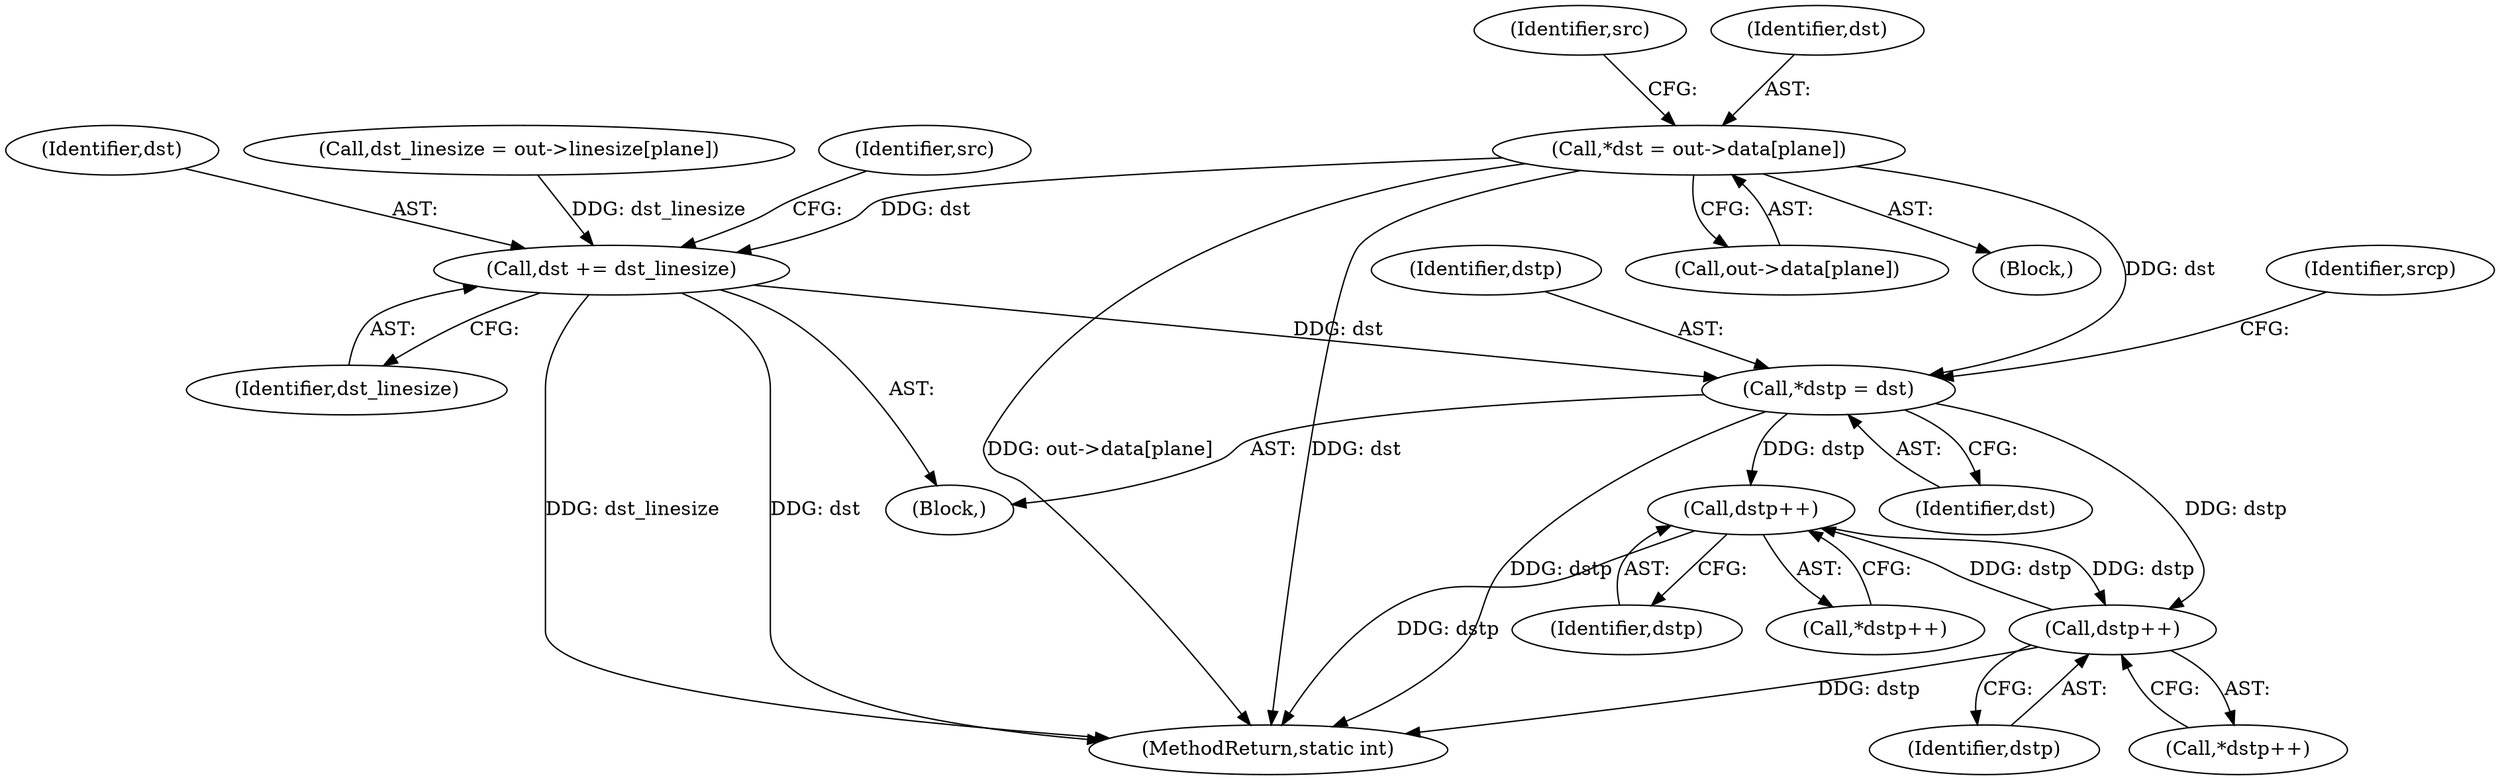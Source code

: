 digraph "0_FFmpeg_e43a0a232dbf6d3c161823c2e07c52e76227a1bc_10@array" {
"1000335" [label="(Call,*dst = out->data[plane])"];
"1000437" [label="(Call,*dstp = dst)"];
"1000463" [label="(Call,dstp++)"];
"1000484" [label="(Call,dstp++)"];
"1000496" [label="(Call,dst += dst_linesize)"];
"1000483" [label="(Call,*dstp++)"];
"1000463" [label="(Call,dstp++)"];
"1000344" [label="(Identifier,src)"];
"1000484" [label="(Call,dstp++)"];
"1000496" [label="(Call,dst += dst_linesize)"];
"1000439" [label="(Identifier,dst)"];
"1000435" [label="(Block,)"];
"1000442" [label="(Identifier,srcp)"];
"1000437" [label="(Call,*dstp = dst)"];
"1000485" [label="(Identifier,dstp)"];
"1000462" [label="(Call,*dstp++)"];
"1000511" [label="(MethodReturn,static int)"];
"1000357" [label="(Call,dst_linesize = out->linesize[plane])"];
"1000335" [label="(Call,*dst = out->data[plane])"];
"1000500" [label="(Identifier,src)"];
"1000336" [label="(Identifier,dst)"];
"1000438" [label="(Identifier,dstp)"];
"1000497" [label="(Identifier,dst)"];
"1000337" [label="(Call,out->data[plane])"];
"1000333" [label="(Block,)"];
"1000498" [label="(Identifier,dst_linesize)"];
"1000464" [label="(Identifier,dstp)"];
"1000335" -> "1000333"  [label="AST: "];
"1000335" -> "1000337"  [label="CFG: "];
"1000336" -> "1000335"  [label="AST: "];
"1000337" -> "1000335"  [label="AST: "];
"1000344" -> "1000335"  [label="CFG: "];
"1000335" -> "1000511"  [label="DDG: dst"];
"1000335" -> "1000511"  [label="DDG: out->data[plane]"];
"1000335" -> "1000437"  [label="DDG: dst"];
"1000335" -> "1000496"  [label="DDG: dst"];
"1000437" -> "1000435"  [label="AST: "];
"1000437" -> "1000439"  [label="CFG: "];
"1000438" -> "1000437"  [label="AST: "];
"1000439" -> "1000437"  [label="AST: "];
"1000442" -> "1000437"  [label="CFG: "];
"1000437" -> "1000511"  [label="DDG: dstp"];
"1000496" -> "1000437"  [label="DDG: dst"];
"1000437" -> "1000463"  [label="DDG: dstp"];
"1000437" -> "1000484"  [label="DDG: dstp"];
"1000463" -> "1000462"  [label="AST: "];
"1000463" -> "1000464"  [label="CFG: "];
"1000464" -> "1000463"  [label="AST: "];
"1000462" -> "1000463"  [label="CFG: "];
"1000463" -> "1000511"  [label="DDG: dstp"];
"1000484" -> "1000463"  [label="DDG: dstp"];
"1000463" -> "1000484"  [label="DDG: dstp"];
"1000484" -> "1000483"  [label="AST: "];
"1000484" -> "1000485"  [label="CFG: "];
"1000485" -> "1000484"  [label="AST: "];
"1000483" -> "1000484"  [label="CFG: "];
"1000484" -> "1000511"  [label="DDG: dstp"];
"1000496" -> "1000435"  [label="AST: "];
"1000496" -> "1000498"  [label="CFG: "];
"1000497" -> "1000496"  [label="AST: "];
"1000498" -> "1000496"  [label="AST: "];
"1000500" -> "1000496"  [label="CFG: "];
"1000496" -> "1000511"  [label="DDG: dst_linesize"];
"1000496" -> "1000511"  [label="DDG: dst"];
"1000357" -> "1000496"  [label="DDG: dst_linesize"];
}
